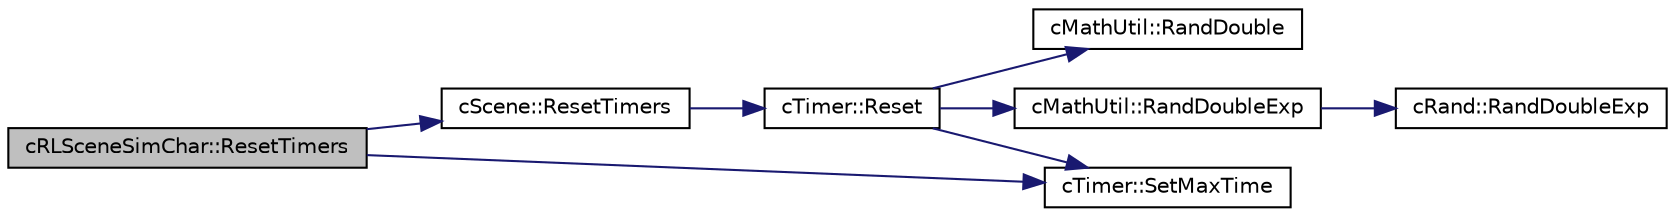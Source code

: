 digraph "cRLSceneSimChar::ResetTimers"
{
 // LATEX_PDF_SIZE
  edge [fontname="Helvetica",fontsize="10",labelfontname="Helvetica",labelfontsize="10"];
  node [fontname="Helvetica",fontsize="10",shape=record];
  rankdir="LR";
  Node1 [label="cRLSceneSimChar::ResetTimers",height=0.2,width=0.4,color="black", fillcolor="grey75", style="filled", fontcolor="black",tooltip=" "];
  Node1 -> Node2 [color="midnightblue",fontsize="10",style="solid",fontname="Helvetica"];
  Node2 [label="cScene::ResetTimers",height=0.2,width=0.4,color="black", fillcolor="white", style="filled",URL="$classc_scene.html#ad3519d6ec80933c165a3eeaec926a117",tooltip=" "];
  Node2 -> Node3 [color="midnightblue",fontsize="10",style="solid",fontname="Helvetica"];
  Node3 [label="cTimer::Reset",height=0.2,width=0.4,color="black", fillcolor="white", style="filled",URL="$classc_timer.html#ad1099bd7febb32a85da1273881d2326d",tooltip=" "];
  Node3 -> Node4 [color="midnightblue",fontsize="10",style="solid",fontname="Helvetica"];
  Node4 [label="cMathUtil::RandDouble",height=0.2,width=0.4,color="black", fillcolor="white", style="filled",URL="$classc_math_util.html#a8f3607d8952c00d36141494961f8691e",tooltip=" "];
  Node3 -> Node5 [color="midnightblue",fontsize="10",style="solid",fontname="Helvetica"];
  Node5 [label="cMathUtil::RandDoubleExp",height=0.2,width=0.4,color="black", fillcolor="white", style="filled",URL="$classc_math_util.html#a0750363044514fd5f6951c05f533067b",tooltip=" "];
  Node5 -> Node6 [color="midnightblue",fontsize="10",style="solid",fontname="Helvetica"];
  Node6 [label="cRand::RandDoubleExp",height=0.2,width=0.4,color="black", fillcolor="white", style="filled",URL="$classc_rand.html#a22bfd19e9f9233e08955c9e2ab47ba38",tooltip=" "];
  Node3 -> Node7 [color="midnightblue",fontsize="10",style="solid",fontname="Helvetica"];
  Node7 [label="cTimer::SetMaxTime",height=0.2,width=0.4,color="black", fillcolor="white", style="filled",URL="$classc_timer.html#a809813de40643bdcd8eeb5b4166934f0",tooltip=" "];
  Node1 -> Node7 [color="midnightblue",fontsize="10",style="solid",fontname="Helvetica"];
}
